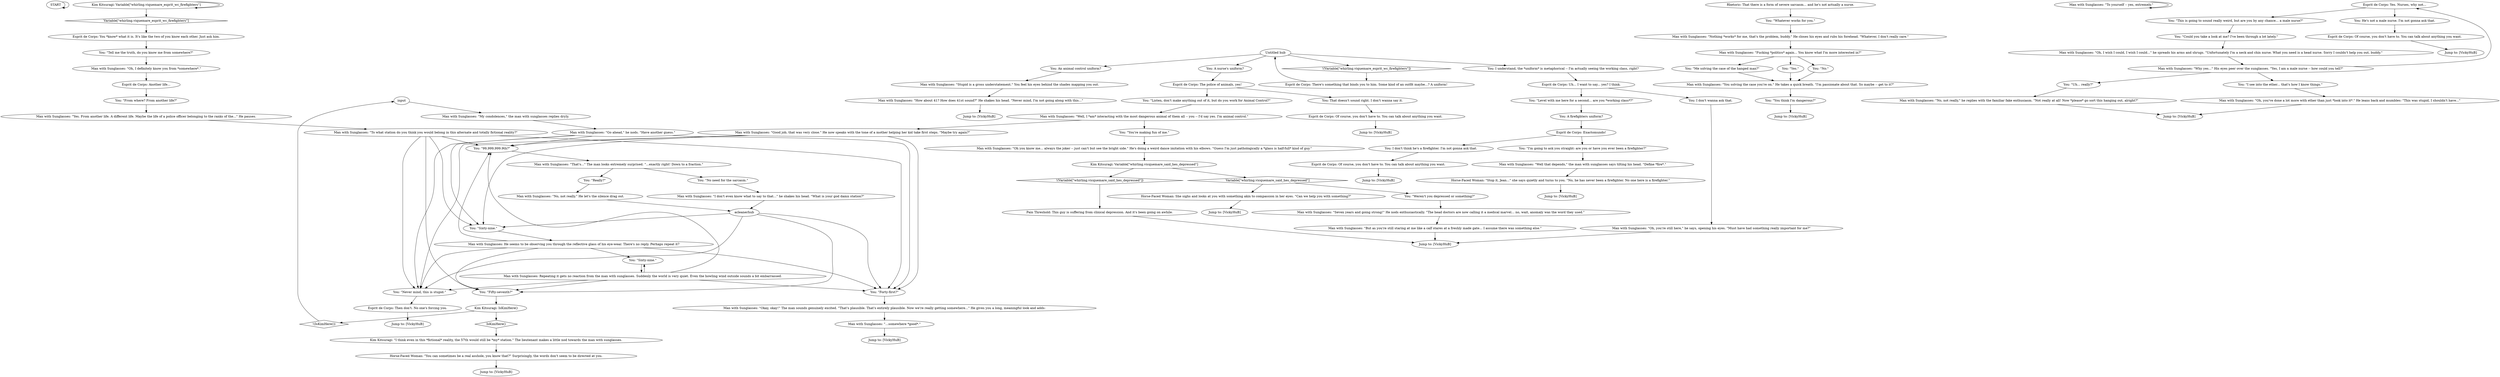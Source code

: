 # WHIRLING F1 / MAN WITH SUNGLASSES ESPRIT RC
# ESPRIT RED CHECK
# ==================================================
digraph G {
	  0 [label="START"];
	  1 [label="input"];
	  2 [label="Man with Sunglasses: \"Good job, that was very close.\" He now speaks with the tone of a mother helping her kid take first steps. \"Maybe try again?\""];
	  3 [label="You: \"You think I'm dangerous?\""];
	  4 [label="Jump to: [VickyHuB]"];
	  5 [label="Jump to: [VickyHuB]"];
	  6 [label="Man with Sunglasses: \"To yourself -- yes, extremely.\""];
	  7 [label="Horse-Faced Woman: She sighs and looks at you with something akin to compassion in her eyes. \"Can we help you with something?\""];
	  8 [label="You: \"Whatever works for you.\""];
	  9 [label="Horse-Faced Woman: \"You can sometimes be a real asshole, you know that?\" Surprisingly, the words don't seem to be directed at you."];
	  10 [label="Man with Sunglasses: \"My condolences,\" the man with sunglasses replies dryly."];
	  11 [label="Kim Kitsuragi: Variable[\"whirling.viquemare_esprit_wc_firefighters\"]"];
	  12 [label="Variable[\"whirling.viquemare_esprit_wc_firefighters\"]", shape=diamond];
	  13 [label="!(Variable[\"whirling.viquemare_esprit_wc_firefighters\"])", shape=diamond];
	  14 [label="You: A firefighters uniform?"];
	  15 [label="Man with Sunglasses: \"Fucking *politics* again... You know what I'm more interested in?\""];
	  16 [label="Man with Sunglasses: \"Oh, you're still here,\" he says, opening his eyes. \"Must have had something really important for me?\""];
	  17 [label="Esprit de Corps: Then don't. No one's forcing you."];
	  18 [label="Man with Sunglasses: \"Stupid is a gross understatement.\" You feel his eyes behind the shades mapping you out."];
	  19 [label="Esprit de Corps: The police of animals, yes!"];
	  20 [label="Esprit de Corps: Yes. Nurses, why not..."];
	  21 [label="You: \"Could you take a look at me? I've been through a lot lately.\""];
	  22 [label="Man with Sunglasses: \"Why yes...\" His eyes peer over the sunglasses. \"Yes, I am a male nurse -- how could you tell?\""];
	  23 [label="Rhetoric: That there is a form of severe sarcasm... and he's not actually a nurse."];
	  24 [label="Man with Sunglasses: He seems to be observing you through the reflective glass of his eye-wear. There's no reply. Perhaps repeat it?"];
	  25 [label="You: I don't think he's a firefighter. I'm not gonna ask that."];
	  26 [label="You: \"Me solving the case of the hanged man?\""];
	  27 [label="Man with Sunglasses: \"Oh, I wish I could, I wish I could...\" he spreads his arms and shrugs. \"Unfortunately I'm a neck and chin nurse. What you need is a head nurse. Sorry I couldn't help you out, buddy.\""];
	  28 [label="Jump to: [VickyHuB]"];
	  29 [label="Kim Kitsuragi: IsKimHere()"];
	  30 [label="IsKimHere()", shape=diamond];
	  31 [label="!(IsKimHere())", shape=diamond];
	  32 [label="You: \"Never mind, this is stupid.\""];
	  33 [label="Man with Sunglasses: \"Well that depends,\" the man with sunglasses says tilting his head. \"Define *fire*.\""];
	  34 [label="Jump to: [VickyHuB]"];
	  35 [label="Man with Sunglasses: \"But as you're still staring at me like a calf stares at a freshly made gate... I assume there was something else.\""];
	  36 [label="Man with Sunglasses: \"No, not really,\" he replies with the familiar fake enthusiasm. \"Not really at all! Now *please* go sort this hanging out, alright?\""];
	  37 [label="Man with Sunglasses: \"Nothing *works* for me, that's the problem, buddy.\" He closes his eyes and rubs his forehead. \"Whatever, I don't really care.\""];
	  38 [label="Jump to: [VickyHuB]"];
	  39 [label="You: An animal control uniform?"];
	  40 [label="Man with Sunglasses: \"Oh you know me... always the joker -- just can't but see the bright side.\" He's doing a weird dance imitation with his elbows. \"Guess I'm just pathologically a *glass is half-full* kind of guy.\""];
	  41 [label="Pain Threshold: This guy is suffering from clinical depression. And it's been going on awhile."];
	  42 [label="You: \"Forty-first?\""];
	  43 [label="You: I understand, the *uniform* is metaphorical -- I'm actually seeing the working class, right?"];
	  44 [label="Man with Sunglasses: \"Well, I *am* interacting with the most dangerous animal of them all -- you -- I'd say yes. I'm animal control.\""];
	  45 [label="You: \"Uh... really?\""];
	  46 [label="Man with Sunglasses: \"To what station do you think you would belong in this alternate and totally fictional reality?\""];
	  47 [label="You: \"99,999,999.9th?\""];
	  48 [label="You: \"Really?\""];
	  49 [label="You: \"No need for the sarcasm.\""];
	  50 [label="You: \"This is going to sound really weird, but are you by any chance... a male nurse?\""];
	  51 [label="You: \"Level with me here for a second... are you *working class*?\""];
	  52 [label="Man with Sunglasses: \"Oh, you've done a lot more with ether than just *look into it*.\" He leans back and mumbles: \"This was stupid, I shouldn't have...\""];
	  53 [label="Esprit de Corps: Another life..."];
	  54 [label="Jump to: [VickyHuB]"];
	  55 [label="Jump to: [VickyHuB]"];
	  56 [label="Jump to: [VickyHuB]"];
	  57 [label="Jump to: [VickyHuB]"];
	  58 [label="You: \"Yes.\""];
	  59 [label="You: \"No.\""];
	  60 [label="You: \"From where? From another life?\""];
	  61 [label="Man with Sunglasses: \"That's...\" The man looks extremely surprised. \"...exactly right! Down to a fraction.\""];
	  62 [label="Man with Sunglasses: \"I don't even know what to say to that...\" he shakes his head. \"What is your god damn station?\""];
	  63 [label="Esprit de Corps: Exactomundo!"];
	  64 [label="acleanerhub"];
	  65 [label="You: \"I see into the ether... that's how I know things.\""];
	  66 [label="You: I don't wanna ask that."];
	  67 [label="You: He's not a male nurse. I'm not gonna ask that."];
	  68 [label="Esprit de Corps: Of course, you don't have to. You can talk about anything you want."];
	  69 [label="You: That doesn't sound right. I don't wanna say it."];
	  70 [label="You: \"Sixty-nine.\""];
	  71 [label="Kim Kitsuragi: Variable[\"whirling.vicquemare_said_hes_depressed\"]"];
	  72 [label="Variable[\"whirling.vicquemare_said_hes_depressed\"]", shape=diamond];
	  73 [label="!(Variable[\"whirling.vicquemare_said_hes_depressed\"])", shape=diamond];
	  74 [label="Man with Sunglasses: \"Seven years and going strong!\" He nods enthusiastically. \"The head doctors are now calling it a medical marvel... no, wait, anomaly was the word they used.\""];
	  75 [label="Man with Sunglasses: \"No, not really.\" He let's the silence drag out."];
	  76 [label="Esprit de Corps: You *know* what it is. It's like the two of you know each other. Just ask him."];
	  77 [label="You: \"Listen, don't make anything out of it, but do you work for Animal Control?\""];
	  78 [label="Man with Sunglasses: \"You solving the case you're on.\" He takes a quick breath. \"I'm passionate about that. So maybe -- get to it?\""];
	  79 [label="Jump to: [VickyHuB]"];
	  80 [label="You: \"Sixty-nine.\""];
	  81 [label="Man with Sunglasses: Repeating it gets no reaction from the man with sunglasses. Suddenly the world is very quiet. Even the howling wind outside sounds a bit embarrassed."];
	  82 [label="Esprit de Corps: There's something that binds you to him. Some kind of an outfit maybe...? A uniform!"];
	  83 [label="Man with Sunglasses: \"How about 41? How does 41st sound?\" He shakes his head. \"Never mind, I'm not going along with this...\""];
	  84 [label="You: A nurse's uniform?"];
	  85 [label="Esprit de Corps: Uh... I want to say... yes? I think."];
	  86 [label="Jump to: [VickyHuB]"];
	  87 [label="You: \"You're making fun of me.\""];
	  88 [label="You: \"I'm going to ask you straight: are you or have you ever been a firefighter?\""];
	  89 [label="Man with Sunglasses: \"Yes. From another life. A different life. Maybe the life of a police officer belonging to the ranks of the...\" He pauses."];
	  90 [label="Untitled hub"];
	  91 [label="Esprit de Corps: Of course, you don't have to. You can talk about anything you want."];
	  92 [label="Kim Kitsuragi: \"I think even in this *fictional* reality, the 57th would still be *my* station.\" The lieutenant makes a little nod towards the man with sunglasses."];
	  93 [label="Horse-Faced Woman: \"Stop it, Jean...\" she says quietly and turns to you. \"No, he has never been a firefighter. No one here is a firefighter.\""];
	  94 [label="You: \"Weren't you depressed or something?\""];
	  95 [label="Esprit de Corps: Of course, you don't have to. You can talk about anything you want."];
	  96 [label="You: \"Tell me the truth, do you know me from somewhere?\""];
	  97 [label="Jump to: [VickyHuB]"];
	  98 [label="Man with Sunglasses: \"Oh, I definitely know you from *somewhere*.\""];
	  99 [label="You: \"Fifty-seventh?\""];
	  100 [label="Man with Sunglasses: \"Go ahead,\" he nods. \"Have another guess.\""];
	  101 [label="Man with Sunglasses: \"Okay, okay!\" The man sounds genuinely excited. \"That's plausible. That's entirely plausible. Now we're really getting somewhere...\" He gives you a long, meaningful look and adds:"];
	  102 [label="Man with Sunglasses: \"...somewhere *good*.\""];
	  0 -> 0
	  1 -> 10
	  2 -> 32
	  2 -> 42
	  2 -> 70
	  2 -> 47
	  3 -> 5
	  6 -> 6
	  7 -> 34
	  8 -> 37
	  9 -> 54
	  10 -> 100
	  11 -> 11
	  11 -> 12
	  12 -> 76
	  13 -> 82
	  14 -> 63
	  15 -> 26
	  15 -> 58
	  15 -> 59
	  16 -> 4
	  17 -> 55
	  18 -> 83
	  19 -> 69
	  19 -> 77
	  20 -> 50
	  20 -> 67
	  21 -> 27
	  22 -> 65
	  22 -> 20
	  22 -> 45
	  23 -> 8
	  24 -> 32
	  24 -> 99
	  24 -> 42
	  24 -> 47
	  24 -> 80
	  25 -> 95
	  26 -> 78
	  27 -> 22
	  29 -> 30
	  29 -> 31
	  30 -> 92
	  31 -> 1
	  32 -> 17
	  33 -> 93
	  35 -> 4
	  36 -> 86
	  37 -> 15
	  39 -> 18
	  40 -> 71
	  41 -> 4
	  42 -> 101
	  43 -> 85
	  44 -> 2
	  44 -> 87
	  45 -> 36
	  46 -> 32
	  46 -> 99
	  46 -> 70
	  46 -> 42
	  46 -> 47
	  47 -> 61
	  48 -> 75
	  49 -> 62
	  50 -> 21
	  51 -> 14
	  52 -> 86
	  53 -> 60
	  58 -> 78
	  59 -> 78
	  60 -> 89
	  61 -> 48
	  61 -> 49
	  62 -> 64
	  63 -> 88
	  63 -> 25
	  64 -> 32
	  64 -> 42
	  64 -> 99
	  64 -> 70
	  65 -> 52
	  66 -> 16
	  67 -> 91
	  68 -> 28
	  69 -> 68
	  70 -> 24
	  71 -> 72
	  71 -> 73
	  72 -> 94
	  72 -> 7
	  73 -> 41
	  74 -> 35
	  75 -> 64
	  76 -> 96
	  77 -> 44
	  78 -> 3
	  80 -> 81
	  81 -> 32
	  81 -> 99
	  81 -> 42
	  81 -> 47
	  81 -> 80
	  82 -> 90
	  83 -> 97
	  84 -> 19
	  85 -> 66
	  85 -> 51
	  87 -> 40
	  88 -> 33
	  89 -> 46
	  90 -> 43
	  90 -> 84
	  90 -> 13
	  90 -> 39
	  91 -> 56
	  92 -> 9
	  93 -> 57
	  94 -> 74
	  95 -> 79
	  96 -> 98
	  98 -> 53
	  99 -> 29
	  100 -> 32
	  100 -> 42
	  100 -> 70
	  100 -> 47
	  101 -> 102
	  102 -> 38
}

